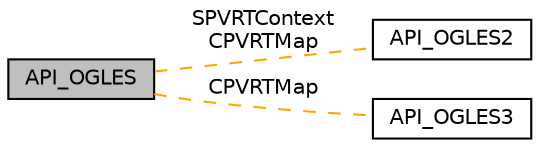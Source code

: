 digraph "API_OGLES"
{
  edge [fontname="Helvetica",fontsize="10",labelfontname="Helvetica",labelfontsize="10"];
  node [fontname="Helvetica",fontsize="10",shape=record];
  rankdir=LR;
  Node1 [label="API_OGLES2",height=0.2,width=0.4,color="black", fillcolor="white", style="filled",URL="$group___a_p_i___o_g_l_e_s2.html",tooltip="Tools for the OpenGL ES 2.0 API. "];
  Node2 [label="API_OGLES3",height=0.2,width=0.4,color="black", fillcolor="white", style="filled",URL="$group___a_p_i___o_g_l_e_s3.html",tooltip="Tools for the OpenGL ES 3.0 API. "];
  Node0 [label="API_OGLES",height=0.2,width=0.4,color="black", fillcolor="grey75", style="filled", fontcolor="black"];
  Node0->Node1 [shape=plaintext, label="SPVRTContext\nCPVRTMap", color="orange", dir="none", style="dashed"];
  Node0->Node2 [shape=plaintext, label="CPVRTMap", color="orange", dir="none", style="dashed"];
}

